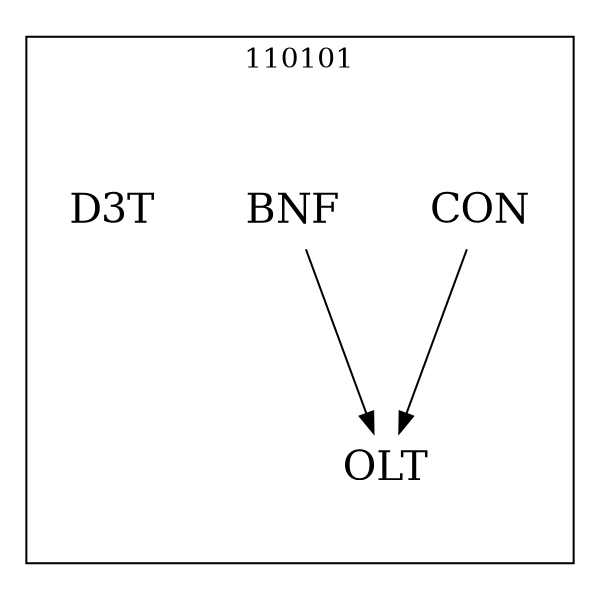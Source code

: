 strict digraph DAGS {
	size = "4,4!" ; ratio ="fill"; subgraph cluster_0{
			labeldoc = "t";
			label = "110101";node	[label= CON, shape = plaintext, fontsize=20] CON;node	[label= BNF, shape = plaintext, fontsize=20] BNF;node	[label= D3T, shape = plaintext, fontsize=20] D3T;node	[label= OLT, shape = plaintext, fontsize=20] OLT;
CON->OLT;
BNF->OLT;
	}}